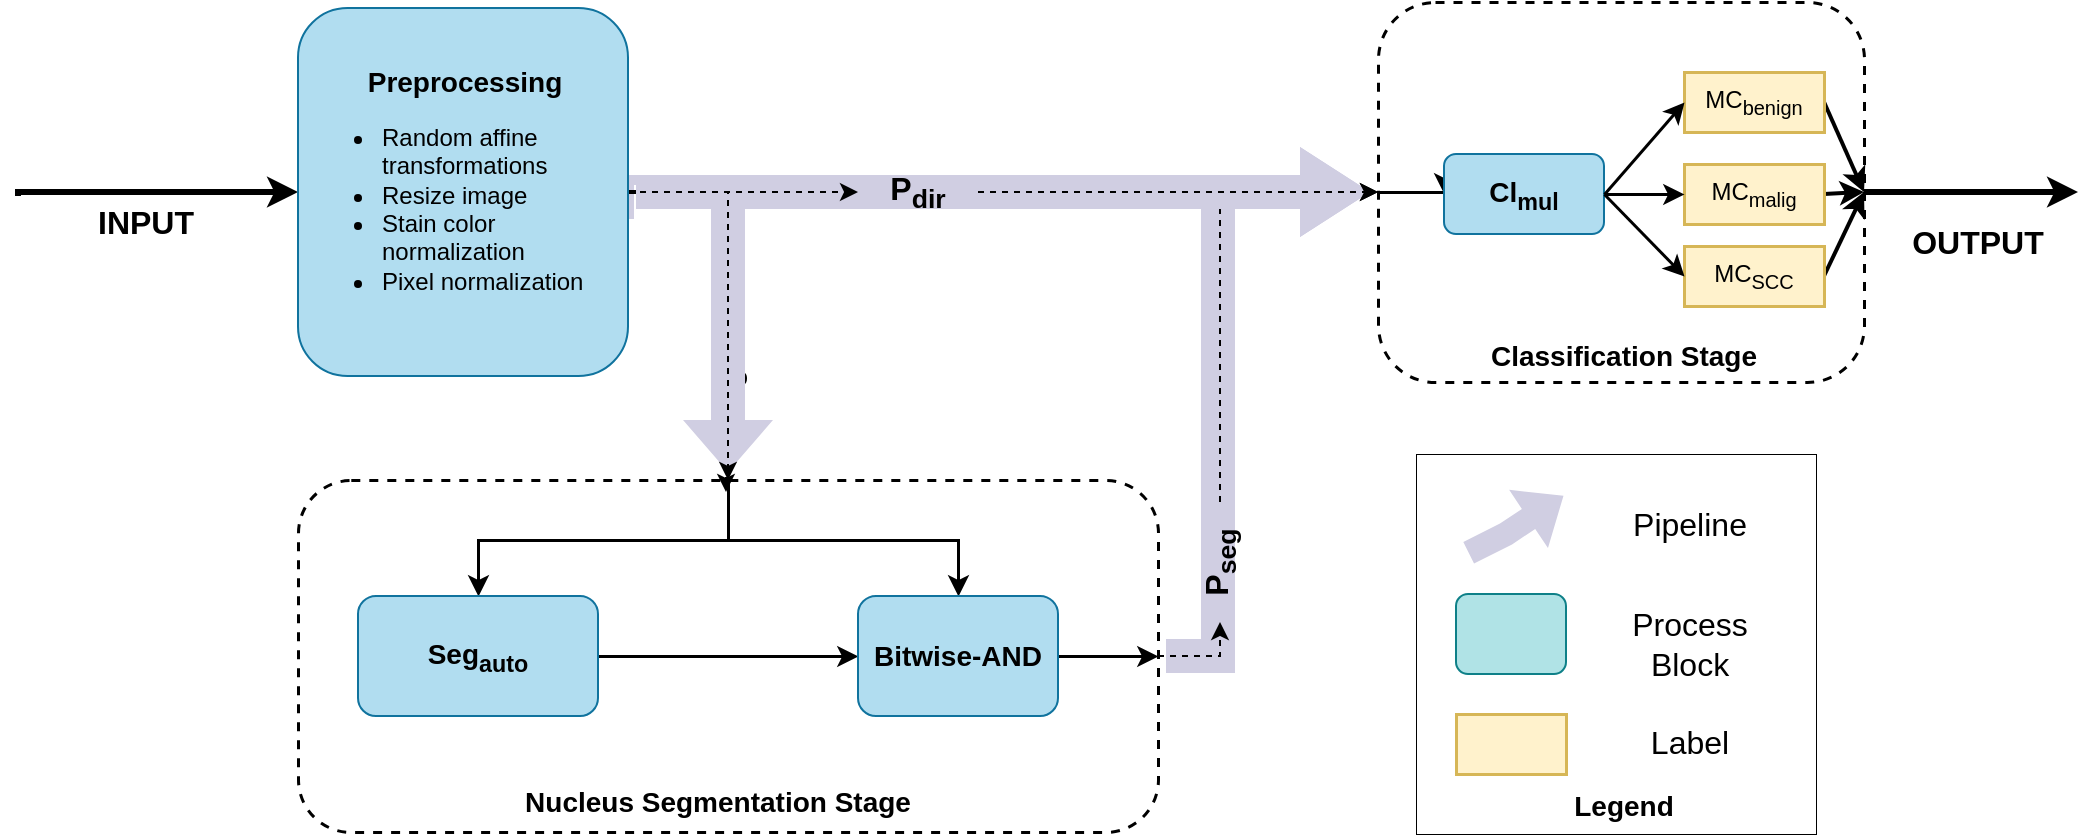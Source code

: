 <mxfile version="20.0.4" type="device"><diagram id="KfKh4FGrr90ULS8Ynosk" name="Page-1"><mxGraphModel dx="1952" dy="571" grid="1" gridSize="10" guides="1" tooltips="1" connect="1" arrows="1" fold="1" page="1" pageScale="1" pageWidth="850" pageHeight="1100" math="0" shadow="0"><root><mxCell id="0"/><mxCell id="1" parent="0"/><mxCell id="268rWWv0QFEVbiP_0JAJ-46" value="" style="shape=flexArrow;endArrow=none;html=1;rounded=0;fontSize=15;strokeWidth=8;exitX=1;exitY=0.5;exitDx=0;exitDy=0;fillColor=#d0cee2;strokeColor=none;edgeStyle=orthogonalEdgeStyle;" edge="1" parent="1"><mxGeometry width="50" height="50" relative="1" as="geometry"><mxPoint x="202" y="275" as="sourcePoint"/><mxPoint x="390" y="270" as="targetPoint"/><Array as="points"><mxPoint x="200" y="275"/></Array></mxGeometry></mxCell><mxCell id="t2o_izNPBjaqSNXotXGj-80" value="&lt;font style=&quot;font-size: 16px&quot;&gt;&lt;b&gt;P&lt;sub&gt;dir&lt;/sub&gt;&lt;/b&gt;&lt;/font&gt;" style="text;html=1;strokeColor=none;fillColor=none;align=center;verticalAlign=middle;whiteSpace=wrap;rounded=0;dashed=1;fontSize=15;" parent="1" vertex="1"><mxGeometry x="310" y="255" width="60" height="30" as="geometry"/></mxCell><mxCell id="t2o_izNPBjaqSNXotXGj-71" value="" style="rounded=1;whiteSpace=wrap;html=1;dashed=1;fontSize=15;strokeColor=default;strokeWidth=1.5;fillColor=none;" parent="1" vertex="1"><mxGeometry x="570" y="175" width="243" height="190" as="geometry"/></mxCell><mxCell id="t2o_izNPBjaqSNXotXGj-75" style="edgeStyle=orthogonalEdgeStyle;rounded=0;orthogonalLoop=1;jettySize=auto;html=1;exitX=0;exitY=0.5;exitDx=0;exitDy=0;entryX=0;entryY=0.5;entryDx=0;entryDy=0;fontSize=15;strokeWidth=1.5;" parent="1" source="t2o_izNPBjaqSNXotXGj-71" target="t2o_izNPBjaqSNXotXGj-58" edge="1"><mxGeometry relative="1" as="geometry"><Array as="points"><mxPoint x="603" y="270"/></Array></mxGeometry></mxCell><mxCell id="t2o_izNPBjaqSNXotXGj-118" style="edgeStyle=orthogonalEdgeStyle;rounded=0;orthogonalLoop=1;jettySize=auto;html=1;exitX=1;exitY=0.5;exitDx=0;exitDy=0;fontSize=16;startArrow=none;startFill=0;strokeColor=default;strokeWidth=3;" parent="1" source="t2o_izNPBjaqSNXotXGj-71" edge="1"><mxGeometry relative="1" as="geometry"><mxPoint x="920" y="270" as="targetPoint"/></mxGeometry></mxCell><mxCell id="268rWWv0QFEVbiP_0JAJ-25" style="edgeStyle=orthogonalEdgeStyle;rounded=0;orthogonalLoop=1;jettySize=auto;html=1;exitX=1;exitY=0.5;exitDx=0;exitDy=0;entryX=1;entryY=0.5;entryDx=0;entryDy=0;fontSize=12;strokeWidth=2;" edge="1" parent="1" source="t2o_izNPBjaqSNXotXGj-6" target="t2o_izNPBjaqSNXotXGj-85"><mxGeometry relative="1" as="geometry"/></mxCell><mxCell id="t2o_izNPBjaqSNXotXGj-72" style="edgeStyle=none;rounded=0;orthogonalLoop=1;jettySize=auto;html=1;exitX=0;exitY=0.5;exitDx=0;exitDy=0;fontSize=15;strokeWidth=1.5;" parent="1" source="t2o_izNPBjaqSNXotXGj-71" target="t2o_izNPBjaqSNXotXGj-71" edge="1"><mxGeometry relative="1" as="geometry"/></mxCell><mxCell id="t2o_izNPBjaqSNXotXGj-73" style="edgeStyle=none;rounded=0;orthogonalLoop=1;jettySize=auto;html=1;exitX=0;exitY=0.5;exitDx=0;exitDy=0;fontSize=15;strokeWidth=1.5;" parent="1" source="t2o_izNPBjaqSNXotXGj-71" target="t2o_izNPBjaqSNXotXGj-71" edge="1"><mxGeometry relative="1" as="geometry"/></mxCell><mxCell id="268rWWv0QFEVbiP_0JAJ-19" style="edgeStyle=orthogonalEdgeStyle;rounded=0;orthogonalLoop=1;jettySize=auto;html=1;exitX=0;exitY=0.5;exitDx=0;exitDy=0;dashed=1;" edge="1" parent="1" source="t2o_izNPBjaqSNXotXGj-85"><mxGeometry relative="1" as="geometry"><mxPoint x="244" y="420" as="targetPoint"/></mxGeometry></mxCell><mxCell id="t2o_izNPBjaqSNXotXGj-85" value="&lt;font style=&quot;font-size: 16px&quot;&gt;&lt;b&gt;P&lt;sub&gt;seg&lt;/sub&gt;&lt;/b&gt;&lt;/font&gt;" style="text;html=1;strokeColor=none;fillColor=none;align=center;verticalAlign=middle;whiteSpace=wrap;rounded=0;dashed=1;fontSize=15;rotation=-90;" parent="1" vertex="1"><mxGeometry x="225.75" y="361.25" width="36.5" height="30" as="geometry"/></mxCell><mxCell id="t2o_izNPBjaqSNXotXGj-89" value="" style="endArrow=classic;html=1;rounded=0;fontSize=16;strokeWidth=3;edgeStyle=orthogonalEdgeStyle;" parent="1" target="t2o_izNPBjaqSNXotXGj-6" edge="1"><mxGeometry width="50" height="50" relative="1" as="geometry"><mxPoint x="-110" y="272" as="sourcePoint"/><mxPoint x="-50" y="350" as="targetPoint"/><Array as="points"><mxPoint x="-110" y="270"/></Array></mxGeometry></mxCell><mxCell id="t2o_izNPBjaqSNXotXGj-106" value="" style="group" parent="1" vertex="1" connectable="0"><mxGeometry x="589" y="401" width="204" height="190" as="geometry"/></mxCell><mxCell id="t2o_izNPBjaqSNXotXGj-100" value="" style="rounded=0;whiteSpace=wrap;html=1;fontSize=14;strokeColor=default;strokeWidth=0.5;fillColor=none;" parent="t2o_izNPBjaqSNXotXGj-106" vertex="1"><mxGeometry width="200" height="190" as="geometry"/></mxCell><mxCell id="t2o_izNPBjaqSNXotXGj-90" value="" style="shape=flexArrow;endArrow=classic;html=1;rounded=0;fontSize=16;strokeWidth=3;fillColor=#d0cee2;strokeColor=none;" parent="t2o_izNPBjaqSNXotXGj-106" edge="1"><mxGeometry width="50" height="50" relative="1" as="geometry"><mxPoint x="25" y="50" as="sourcePoint"/><mxPoint x="75" y="20" as="targetPoint"/><Array as="points"><mxPoint x="45" y="40"/></Array></mxGeometry></mxCell><mxCell id="t2o_izNPBjaqSNXotXGj-92" value="" style="rounded=1;whiteSpace=wrap;html=1;fontSize=16;strokeColor=#0e8088;strokeWidth=1;fillColor=#b0e3e6;" parent="t2o_izNPBjaqSNXotXGj-106" vertex="1"><mxGeometry x="20" y="70" width="55" height="40" as="geometry"/></mxCell><mxCell id="t2o_izNPBjaqSNXotXGj-95" value="" style="rounded=0;whiteSpace=wrap;html=1;fontSize=12;strokeColor=#d6b656;strokeWidth=1.5;fillColor=#fff2cc;" parent="t2o_izNPBjaqSNXotXGj-106" vertex="1"><mxGeometry x="20" y="130" width="55" height="30" as="geometry"/></mxCell><mxCell id="268rWWv0QFEVbiP_0JAJ-32" value="Legend" style="text;html=1;strokeColor=none;fillColor=none;align=center;verticalAlign=middle;whiteSpace=wrap;rounded=0;dashed=1;fontSize=14;fontStyle=1" vertex="1" parent="t2o_izNPBjaqSNXotXGj-106"><mxGeometry x="4" y="161" width="200" height="30" as="geometry"/></mxCell><mxCell id="268rWWv0QFEVbiP_0JAJ-33" value="&lt;font style=&quot;font-size: 16px;&quot;&gt;Pipeline&lt;/font&gt;" style="text;html=1;strokeColor=none;fillColor=none;align=center;verticalAlign=middle;whiteSpace=wrap;rounded=0;fontSize=12;" vertex="1" parent="t2o_izNPBjaqSNXotXGj-106"><mxGeometry x="107" y="20" width="60" height="30" as="geometry"/></mxCell><mxCell id="268rWWv0QFEVbiP_0JAJ-41" value="&lt;font style=&quot;font-size: 16px;&quot;&gt;Process Block&lt;br&gt;&lt;/font&gt;" style="text;html=1;strokeColor=none;fillColor=none;align=center;verticalAlign=middle;whiteSpace=wrap;rounded=0;fontSize=12;" vertex="1" parent="t2o_izNPBjaqSNXotXGj-106"><mxGeometry x="107" y="80" width="60" height="30" as="geometry"/></mxCell><mxCell id="268rWWv0QFEVbiP_0JAJ-42" value="&lt;font style=&quot;font-size: 16px;&quot;&gt;Label&lt;/font&gt;" style="text;html=1;strokeColor=none;fillColor=none;align=center;verticalAlign=middle;whiteSpace=wrap;rounded=0;fontSize=12;" vertex="1" parent="t2o_izNPBjaqSNXotXGj-106"><mxGeometry x="107" y="129" width="60" height="30" as="geometry"/></mxCell><mxCell id="t2o_izNPBjaqSNXotXGj-108" value="" style="shape=flexArrow;endArrow=classic;html=1;rounded=0;fontSize=16;strokeWidth=8;fillColor=#d0cee2;strokeColor=none;edgeStyle=orthogonalEdgeStyle;entryX=0;entryY=0.5;entryDx=0;entryDy=0;exitX=1;exitY=0.5;exitDx=0;exitDy=0;width=10;endSize=9;" parent="1" source="t2o_izNPBjaqSNXotXGj-24" target="t2o_izNPBjaqSNXotXGj-71" edge="1"><mxGeometry width="50" height="50" relative="1" as="geometry"><mxPoint x="510" y="535.0" as="sourcePoint"/><mxPoint x="560" y="505.0" as="targetPoint"/><Array as="points"><mxPoint x="490" y="502"/><mxPoint x="490" y="270"/></Array></mxGeometry></mxCell><mxCell id="268rWWv0QFEVbiP_0JAJ-43" style="edgeStyle=orthogonalEdgeStyle;rounded=0;orthogonalLoop=1;jettySize=auto;html=1;exitX=1;exitY=0.5;exitDx=0;exitDy=0;entryX=0;entryY=0.5;entryDx=0;entryDy=0;dashed=1;fontSize=16;strokeWidth=1;" edge="1" parent="1" source="t2o_izNPBjaqSNXotXGj-82" target="t2o_izNPBjaqSNXotXGj-71"><mxGeometry relative="1" as="geometry"/></mxCell><mxCell id="t2o_izNPBjaqSNXotXGj-82" value="&lt;font style=&quot;font-size: 16px&quot;&gt;&lt;b&gt;P&lt;sub&gt;seg&lt;/sub&gt;&lt;/b&gt;&lt;/font&gt;" style="text;html=1;strokeColor=none;fillColor=none;align=center;verticalAlign=middle;whiteSpace=wrap;rounded=0;dashed=1;fontSize=15;rotation=-90;" parent="1" vertex="1"><mxGeometry x="461" y="440" width="60" height="30" as="geometry"/></mxCell><mxCell id="t2o_izNPBjaqSNXotXGj-115" value="&lt;font style=&quot;font-size: 16px&quot;&gt;&lt;b&gt;INPUT&lt;/b&gt;&lt;/font&gt;" style="text;html=1;strokeColor=none;fillColor=none;align=center;verticalAlign=middle;whiteSpace=wrap;rounded=0;fontSize=14;" parent="1" vertex="1"><mxGeometry x="-76" y="270" width="60" height="30" as="geometry"/></mxCell><mxCell id="t2o_izNPBjaqSNXotXGj-116" value="&lt;font style=&quot;font-size: 16px&quot;&gt;&lt;b&gt;OUTPUT&lt;/b&gt;&lt;/font&gt;" style="text;html=1;strokeColor=none;fillColor=none;align=center;verticalAlign=middle;whiteSpace=wrap;rounded=0;fontSize=14;" parent="1" vertex="1"><mxGeometry x="840" y="280" width="60" height="30" as="geometry"/></mxCell><mxCell id="268rWWv0QFEVbiP_0JAJ-11" style="edgeStyle=orthogonalEdgeStyle;rounded=0;orthogonalLoop=1;jettySize=auto;html=1;exitX=1;exitY=0.5;exitDx=0;exitDy=0;entryX=0;entryY=0.5;entryDx=0;entryDy=0;dashed=1;" edge="1" parent="1" source="t2o_izNPBjaqSNXotXGj-24" target="t2o_izNPBjaqSNXotXGj-82"><mxGeometry relative="1" as="geometry"/></mxCell><mxCell id="t2o_izNPBjaqSNXotXGj-24" value="" style="rounded=1;whiteSpace=wrap;html=1;fontSize=14;strokeWidth=1.5;fillColor=none;dashed=1;" parent="1" vertex="1"><mxGeometry x="30" y="414" width="430" height="176" as="geometry"/></mxCell><mxCell id="t2o_izNPBjaqSNXotXGj-113" style="edgeStyle=orthogonalEdgeStyle;rounded=0;orthogonalLoop=1;jettySize=auto;html=1;entryX=0;entryY=0.5;entryDx=0;entryDy=0;fontSize=14;startArrow=none;startFill=0;strokeColor=default;strokeWidth=1.5;" parent="1" source="t2o_izNPBjaqSNXotXGj-8" target="t2o_izNPBjaqSNXotXGj-14" edge="1"><mxGeometry relative="1" as="geometry"><mxPoint x="110" y="614" as="sourcePoint"/></mxGeometry></mxCell><mxCell id="t2o_izNPBjaqSNXotXGj-26" style="edgeStyle=orthogonalEdgeStyle;rounded=0;orthogonalLoop=1;jettySize=auto;html=1;exitX=0.5;exitY=0;exitDx=0;exitDy=0;fontSize=14;strokeWidth=1.5;" parent="1" source="t2o_izNPBjaqSNXotXGj-24" target="t2o_izNPBjaqSNXotXGj-14" edge="1"><mxGeometry relative="1" as="geometry"><Array as="points"><mxPoint x="245" y="444"/><mxPoint x="360" y="444"/></Array></mxGeometry></mxCell><mxCell id="t2o_izNPBjaqSNXotXGj-25" style="edgeStyle=orthogonalEdgeStyle;rounded=0;orthogonalLoop=1;jettySize=auto;html=1;exitX=0.5;exitY=0;exitDx=0;exitDy=0;entryX=0.5;entryY=0;entryDx=0;entryDy=0;fontSize=14;strokeWidth=1.5;" parent="1" source="t2o_izNPBjaqSNXotXGj-24" target="t2o_izNPBjaqSNXotXGj-8" edge="1"><mxGeometry relative="1" as="geometry"><Array as="points"><mxPoint x="180" y="444"/><mxPoint x="20" y="444"/></Array><mxPoint x="25" y="554" as="targetPoint"/></mxGeometry></mxCell><mxCell id="t2o_izNPBjaqSNXotXGj-8" value="&lt;b&gt;Seg&lt;sub&gt;auto&lt;/sub&gt;&lt;/b&gt;" style="rounded=1;whiteSpace=wrap;html=1;fontSize=14;fillColor=#b1ddf0;strokeColor=#10739e;" parent="1" vertex="1"><mxGeometry x="60" y="472" width="120" height="60" as="geometry"/></mxCell><mxCell id="t2o_izNPBjaqSNXotXGj-55" style="edgeStyle=none;rounded=0;orthogonalLoop=1;jettySize=auto;html=1;exitX=1;exitY=0.5;exitDx=0;exitDy=0;entryX=1;entryY=0.5;entryDx=0;entryDy=0;fontSize=12;strokeWidth=1.5;" parent="1" source="t2o_izNPBjaqSNXotXGj-14" target="t2o_izNPBjaqSNXotXGj-24" edge="1"><mxGeometry relative="1" as="geometry"/></mxCell><mxCell id="t2o_izNPBjaqSNXotXGj-14" value="&lt;b&gt;Bitwise-AND&lt;/b&gt;" style="rounded=1;whiteSpace=wrap;html=1;fontSize=14;strokeWidth=1;fillColor=#b1ddf0;strokeColor=#10739e;" parent="1" vertex="1"><mxGeometry x="310" y="472" width="100" height="60" as="geometry"/></mxCell><mxCell id="t2o_izNPBjaqSNXotXGj-37" value="Nucleus Segmentation Stage" style="text;html=1;strokeColor=none;fillColor=none;align=center;verticalAlign=middle;whiteSpace=wrap;rounded=0;dashed=1;fontSize=14;fontStyle=1" parent="1" vertex="1"><mxGeometry x="130" y="560" width="220" height="30" as="geometry"/></mxCell><mxCell id="t2o_izNPBjaqSNXotXGj-58" value="&lt;b&gt;Cl&lt;sub&gt;mul&lt;/sub&gt;&lt;/b&gt;" style="rounded=1;whiteSpace=wrap;html=1;fillColor=#b1ddf0;strokeColor=#10739e;fontSize=14;" parent="1" vertex="1"><mxGeometry x="603" y="251" width="80" height="40" as="geometry"/></mxCell><mxCell id="268rWWv0QFEVbiP_0JAJ-20" style="rounded=0;orthogonalLoop=1;jettySize=auto;html=1;exitX=1;exitY=0.5;exitDx=0;exitDy=0;entryX=1;entryY=0.5;entryDx=0;entryDy=0;strokeWidth=2;" edge="1" parent="1" source="t2o_izNPBjaqSNXotXGj-63" target="t2o_izNPBjaqSNXotXGj-71"><mxGeometry relative="1" as="geometry"/></mxCell><mxCell id="t2o_izNPBjaqSNXotXGj-63" value="MC&lt;sub&gt;benign&lt;/sub&gt;" style="rounded=0;whiteSpace=wrap;html=1;fontSize=12;strokeColor=#d6b656;strokeWidth=1.5;fillColor=#fff2cc;" parent="1" vertex="1"><mxGeometry x="723" y="210" width="70" height="30" as="geometry"/></mxCell><mxCell id="t2o_izNPBjaqSNXotXGj-67" style="edgeStyle=none;rounded=0;orthogonalLoop=1;jettySize=auto;html=1;exitX=1;exitY=0.5;exitDx=0;exitDy=0;entryX=0;entryY=0.5;entryDx=0;entryDy=0;fontSize=15;strokeWidth=1.5;" parent="1" source="t2o_izNPBjaqSNXotXGj-58" target="t2o_izNPBjaqSNXotXGj-63" edge="1"><mxGeometry relative="1" as="geometry"/></mxCell><mxCell id="268rWWv0QFEVbiP_0JAJ-21" style="edgeStyle=none;rounded=0;orthogonalLoop=1;jettySize=auto;html=1;exitX=1;exitY=0.5;exitDx=0;exitDy=0;entryX=1;entryY=0.5;entryDx=0;entryDy=0;strokeWidth=2;" edge="1" parent="1" source="t2o_izNPBjaqSNXotXGj-64" target="t2o_izNPBjaqSNXotXGj-71"><mxGeometry relative="1" as="geometry"/></mxCell><mxCell id="t2o_izNPBjaqSNXotXGj-64" value="MC&lt;sub&gt;malig&lt;/sub&gt;" style="rounded=0;whiteSpace=wrap;html=1;fontSize=12;strokeColor=#d6b656;strokeWidth=1.5;fillColor=#fff2cc;" parent="1" vertex="1"><mxGeometry x="723" y="256" width="70" height="30" as="geometry"/></mxCell><mxCell id="t2o_izNPBjaqSNXotXGj-66" style="edgeStyle=none;rounded=0;orthogonalLoop=1;jettySize=auto;html=1;exitX=1;exitY=0.5;exitDx=0;exitDy=0;entryX=0;entryY=0.5;entryDx=0;entryDy=0;fontSize=15;strokeWidth=1.5;" parent="1" source="t2o_izNPBjaqSNXotXGj-58" target="t2o_izNPBjaqSNXotXGj-64" edge="1"><mxGeometry relative="1" as="geometry"/></mxCell><mxCell id="268rWWv0QFEVbiP_0JAJ-24" style="edgeStyle=none;rounded=0;orthogonalLoop=1;jettySize=auto;html=1;exitX=1;exitY=0.5;exitDx=0;exitDy=0;entryX=1;entryY=0.5;entryDx=0;entryDy=0;strokeWidth=2;" edge="1" parent="1" source="t2o_izNPBjaqSNXotXGj-65" target="t2o_izNPBjaqSNXotXGj-71"><mxGeometry relative="1" as="geometry"/></mxCell><mxCell id="t2o_izNPBjaqSNXotXGj-65" value="MC&lt;sub&gt;SCC&lt;/sub&gt;" style="rounded=0;whiteSpace=wrap;html=1;fontSize=12;strokeColor=#d6b656;strokeWidth=1.5;fillColor=#fff2cc;" parent="1" vertex="1"><mxGeometry x="723" y="297" width="70" height="30" as="geometry"/></mxCell><mxCell id="t2o_izNPBjaqSNXotXGj-68" style="edgeStyle=none;rounded=0;orthogonalLoop=1;jettySize=auto;html=1;exitX=1;exitY=0.5;exitDx=0;exitDy=0;entryX=0;entryY=0.5;entryDx=0;entryDy=0;fontSize=15;strokeWidth=1.5;" parent="1" source="t2o_izNPBjaqSNXotXGj-58" target="t2o_izNPBjaqSNXotXGj-65" edge="1"><mxGeometry relative="1" as="geometry"/></mxCell><mxCell id="t2o_izNPBjaqSNXotXGj-69" value="&lt;div&gt;Classification Stage&lt;/div&gt;" style="text;html=1;strokeColor=none;fillColor=none;align=center;verticalAlign=middle;whiteSpace=wrap;rounded=0;dashed=1;fontSize=14;fontStyle=1" parent="1" vertex="1"><mxGeometry x="593" y="337" width="200" height="30" as="geometry"/></mxCell><mxCell id="t2o_izNPBjaqSNXotXGj-79" value="" style="shape=flexArrow;endArrow=classic;html=1;rounded=0;fontSize=15;startSize=20;strokeWidth=8;strokeColor=none;exitX=1;exitY=0.5;exitDx=0;exitDy=0;entryX=0.5;entryY=0;entryDx=0;entryDy=0;edgeStyle=orthogonalEdgeStyle;fillColor=#d0cee2;" parent="1" source="t2o_izNPBjaqSNXotXGj-6" target="t2o_izNPBjaqSNXotXGj-24" edge="1"><mxGeometry width="50" height="50" relative="1" as="geometry"><mxPoint x="350" y="234" as="sourcePoint"/><mxPoint x="400" y="184" as="targetPoint"/></mxGeometry></mxCell><mxCell id="268rWWv0QFEVbiP_0JAJ-28" style="edgeStyle=orthogonalEdgeStyle;rounded=0;orthogonalLoop=1;jettySize=auto;html=1;exitX=1;exitY=0.5;exitDx=0;exitDy=0;entryX=0.5;entryY=0;entryDx=0;entryDy=0;dashed=1;fontSize=12;strokeWidth=1;" edge="1" parent="1" source="t2o_izNPBjaqSNXotXGj-6" target="t2o_izNPBjaqSNXotXGj-24"><mxGeometry relative="1" as="geometry"/></mxCell><mxCell id="268rWWv0QFEVbiP_0JAJ-30" style="edgeStyle=orthogonalEdgeStyle;rounded=0;orthogonalLoop=1;jettySize=auto;html=1;exitX=1;exitY=0.5;exitDx=0;exitDy=0;entryX=0;entryY=0.5;entryDx=0;entryDy=0;dashed=1;fontSize=12;strokeWidth=1;" edge="1" parent="1" source="t2o_izNPBjaqSNXotXGj-6" target="t2o_izNPBjaqSNXotXGj-80"><mxGeometry relative="1" as="geometry"/></mxCell><mxCell id="t2o_izNPBjaqSNXotXGj-6" value="&lt;div align=&quot;center&quot;&gt;&lt;b&gt;Preprocessing&lt;/b&gt;&lt;/div&gt;&lt;div style=&quot;font-size: 12px;&quot; align=&quot;left&quot;&gt;&lt;ul&gt;&lt;li&gt;Random affine transformations&lt;/li&gt;&lt;li&gt;Resize image&lt;br&gt;&lt;/li&gt;&lt;li&gt;Stain color normalization&lt;/li&gt;&lt;li&gt;Pixel normalization&lt;br&gt;&lt;/li&gt;&lt;/ul&gt;&lt;/div&gt;" style="rounded=1;whiteSpace=wrap;html=1;fillColor=#b1ddf0;strokeColor=#10739e;fontSize=14;align=left;" parent="1" vertex="1"><mxGeometry x="30" y="178" width="165" height="184" as="geometry"/></mxCell><mxCell id="268rWWv0QFEVbiP_0JAJ-53" value="" style="shape=flexArrow;endArrow=classic;html=1;rounded=0;fontSize=16;strokeWidth=8;fillColor=#d0cee2;strokeColor=none;edgeStyle=orthogonalEdgeStyle;entryX=0;entryY=0.5;entryDx=0;entryDy=0;exitX=1;exitY=0.5;exitDx=0;exitDy=0;width=10;endSize=9;" edge="1" parent="1" source="t2o_izNPBjaqSNXotXGj-80" target="t2o_izNPBjaqSNXotXGj-71"><mxGeometry width="50" height="50" relative="1" as="geometry"><mxPoint x="360" y="432" as="sourcePoint"/><mxPoint x="470" y="200" as="targetPoint"/><Array as="points"/></mxGeometry></mxCell><mxCell id="268rWWv0QFEVbiP_0JAJ-54" style="edgeStyle=orthogonalEdgeStyle;rounded=0;orthogonalLoop=1;jettySize=auto;html=1;exitX=1;exitY=0.5;exitDx=0;exitDy=0;dashed=1;fontSize=16;strokeWidth=1;strokeColor=#000000;" edge="1" parent="1" source="t2o_izNPBjaqSNXotXGj-80" target="t2o_izNPBjaqSNXotXGj-71"><mxGeometry relative="1" as="geometry"/></mxCell></root></mxGraphModel></diagram></mxfile>